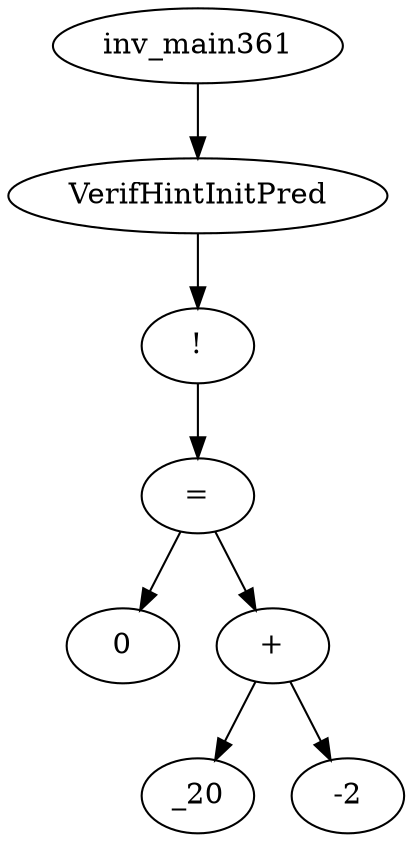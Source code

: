 digraph dag {
0 [label="inv_main361"];
1 [label="VerifHintInitPred"];
2 [label="!"];
3 [label="="];
4 [label="0"];
5 [label="+"];
6 [label="_20"];
7 [label="-2"];
0->1
1->2
2->3
3->5
3 -> 4
5->7
5 -> 6
}

